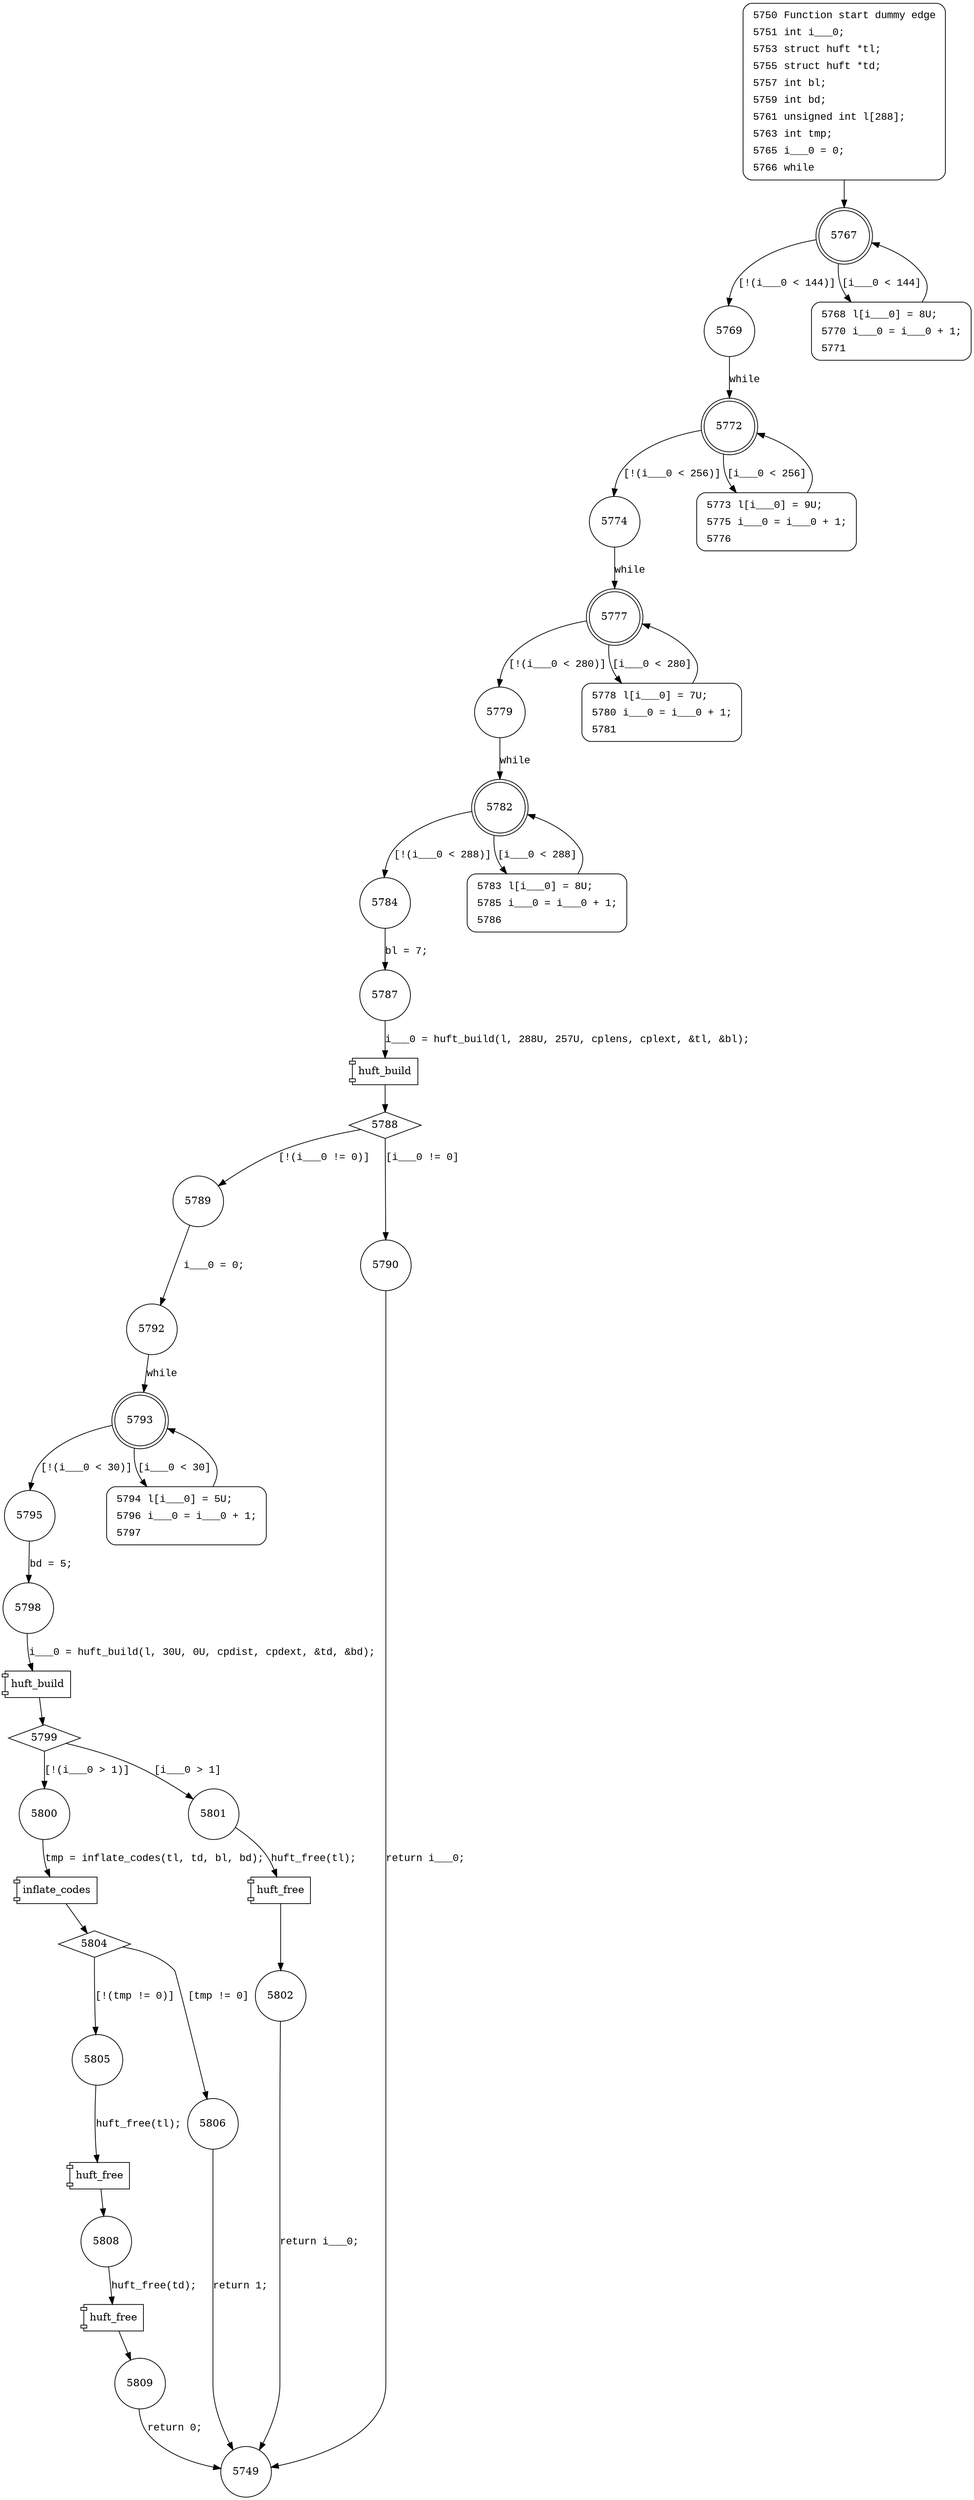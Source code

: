 digraph inflate_fixed {
5767 [shape="doublecircle"]
5769 [shape="circle"]
5768 [shape="circle"]
5772 [shape="doublecircle"]
5774 [shape="circle"]
5773 [shape="circle"]
5777 [shape="doublecircle"]
5779 [shape="circle"]
5778 [shape="circle"]
5782 [shape="doublecircle"]
5784 [shape="circle"]
5783 [shape="circle"]
5787 [shape="circle"]
5788 [shape="diamond"]
5789 [shape="circle"]
5790 [shape="circle"]
5792 [shape="circle"]
5793 [shape="doublecircle"]
5795 [shape="circle"]
5794 [shape="circle"]
5798 [shape="circle"]
5799 [shape="diamond"]
5800 [shape="circle"]
5801 [shape="circle"]
5802 [shape="circle"]
5804 [shape="diamond"]
5805 [shape="circle"]
5806 [shape="circle"]
5808 [shape="circle"]
5809 [shape="circle"]
5749 [shape="circle"]
5750 [style="filled,bold" penwidth="1" fillcolor="white" fontname="Courier New" shape="Mrecord" label=<<table border="0" cellborder="0" cellpadding="3" bgcolor="white"><tr><td align="right">5750</td><td align="left">Function start dummy edge</td></tr><tr><td align="right">5751</td><td align="left">int i___0;</td></tr><tr><td align="right">5753</td><td align="left">struct huft *tl;</td></tr><tr><td align="right">5755</td><td align="left">struct huft *td;</td></tr><tr><td align="right">5757</td><td align="left">int bl;</td></tr><tr><td align="right">5759</td><td align="left">int bd;</td></tr><tr><td align="right">5761</td><td align="left">unsigned int l[288];</td></tr><tr><td align="right">5763</td><td align="left">int tmp;</td></tr><tr><td align="right">5765</td><td align="left">i___0 = 0;</td></tr><tr><td align="right">5766</td><td align="left">while</td></tr></table>>]
5750 -> 5767[label=""]
5768 [style="filled,bold" penwidth="1" fillcolor="white" fontname="Courier New" shape="Mrecord" label=<<table border="0" cellborder="0" cellpadding="3" bgcolor="white"><tr><td align="right">5768</td><td align="left">l[i___0] = 8U;</td></tr><tr><td align="right">5770</td><td align="left">i___0 = i___0 + 1;</td></tr><tr><td align="right">5771</td><td align="left"></td></tr></table>>]
5768 -> 5767[label=""]
5773 [style="filled,bold" penwidth="1" fillcolor="white" fontname="Courier New" shape="Mrecord" label=<<table border="0" cellborder="0" cellpadding="3" bgcolor="white"><tr><td align="right">5773</td><td align="left">l[i___0] = 9U;</td></tr><tr><td align="right">5775</td><td align="left">i___0 = i___0 + 1;</td></tr><tr><td align="right">5776</td><td align="left"></td></tr></table>>]
5773 -> 5772[label=""]
5778 [style="filled,bold" penwidth="1" fillcolor="white" fontname="Courier New" shape="Mrecord" label=<<table border="0" cellborder="0" cellpadding="3" bgcolor="white"><tr><td align="right">5778</td><td align="left">l[i___0] = 7U;</td></tr><tr><td align="right">5780</td><td align="left">i___0 = i___0 + 1;</td></tr><tr><td align="right">5781</td><td align="left"></td></tr></table>>]
5778 -> 5777[label=""]
5783 [style="filled,bold" penwidth="1" fillcolor="white" fontname="Courier New" shape="Mrecord" label=<<table border="0" cellborder="0" cellpadding="3" bgcolor="white"><tr><td align="right">5783</td><td align="left">l[i___0] = 8U;</td></tr><tr><td align="right">5785</td><td align="left">i___0 = i___0 + 1;</td></tr><tr><td align="right">5786</td><td align="left"></td></tr></table>>]
5783 -> 5782[label=""]
5794 [style="filled,bold" penwidth="1" fillcolor="white" fontname="Courier New" shape="Mrecord" label=<<table border="0" cellborder="0" cellpadding="3" bgcolor="white"><tr><td align="right">5794</td><td align="left">l[i___0] = 5U;</td></tr><tr><td align="right">5796</td><td align="left">i___0 = i___0 + 1;</td></tr><tr><td align="right">5797</td><td align="left"></td></tr></table>>]
5794 -> 5793[label=""]
5767 -> 5769 [label="[!(i___0 < 144)]" fontname="Courier New"]
5767 -> 5768 [label="[i___0 < 144]" fontname="Courier New"]
5769 -> 5772 [label="while" fontname="Courier New"]
5772 -> 5774 [label="[!(i___0 < 256)]" fontname="Courier New"]
5772 -> 5773 [label="[i___0 < 256]" fontname="Courier New"]
5774 -> 5777 [label="while" fontname="Courier New"]
5777 -> 5779 [label="[!(i___0 < 280)]" fontname="Courier New"]
5777 -> 5778 [label="[i___0 < 280]" fontname="Courier New"]
5779 -> 5782 [label="while" fontname="Courier New"]
5782 -> 5784 [label="[!(i___0 < 288)]" fontname="Courier New"]
5782 -> 5783 [label="[i___0 < 288]" fontname="Courier New"]
5784 -> 5787 [label="bl = 7;" fontname="Courier New"]
100274 [shape="component" label="huft_build"]
5787 -> 100274 [label="i___0 = huft_build(l, 288U, 257U, cplens, cplext, &tl, &bl);" fontname="Courier New"]
100274 -> 5788 [label="" fontname="Courier New"]
5788 -> 5789 [label="[!(i___0 != 0)]" fontname="Courier New"]
5788 -> 5790 [label="[i___0 != 0]" fontname="Courier New"]
5789 -> 5792 [label="i___0 = 0;" fontname="Courier New"]
5793 -> 5795 [label="[!(i___0 < 30)]" fontname="Courier New"]
5793 -> 5794 [label="[i___0 < 30]" fontname="Courier New"]
5795 -> 5798 [label="bd = 5;" fontname="Courier New"]
100275 [shape="component" label="huft_build"]
5798 -> 100275 [label="i___0 = huft_build(l, 30U, 0U, cpdist, cpdext, &td, &bd);" fontname="Courier New"]
100275 -> 5799 [label="" fontname="Courier New"]
5799 -> 5800 [label="[!(i___0 > 1)]" fontname="Courier New"]
5799 -> 5801 [label="[i___0 > 1]" fontname="Courier New"]
100276 [shape="component" label="huft_free"]
5801 -> 100276 [label="huft_free(tl);" fontname="Courier New"]
100276 -> 5802 [label="" fontname="Courier New"]
100277 [shape="component" label="inflate_codes"]
5800 -> 100277 [label="tmp = inflate_codes(tl, td, bl, bd);" fontname="Courier New"]
100277 -> 5804 [label="" fontname="Courier New"]
5804 -> 5805 [label="[!(tmp != 0)]" fontname="Courier New"]
5804 -> 5806 [label="[tmp != 0]" fontname="Courier New"]
100278 [shape="component" label="huft_free"]
5805 -> 100278 [label="huft_free(tl);" fontname="Courier New"]
100278 -> 5808 [label="" fontname="Courier New"]
100279 [shape="component" label="huft_free"]
5808 -> 100279 [label="huft_free(td);" fontname="Courier New"]
100279 -> 5809 [label="" fontname="Courier New"]
5790 -> 5749 [label="return i___0;" fontname="Courier New"]
5792 -> 5793 [label="while" fontname="Courier New"]
5802 -> 5749 [label="return i___0;" fontname="Courier New"]
5806 -> 5749 [label="return 1;" fontname="Courier New"]
5809 -> 5749 [label="return 0;" fontname="Courier New"]
}